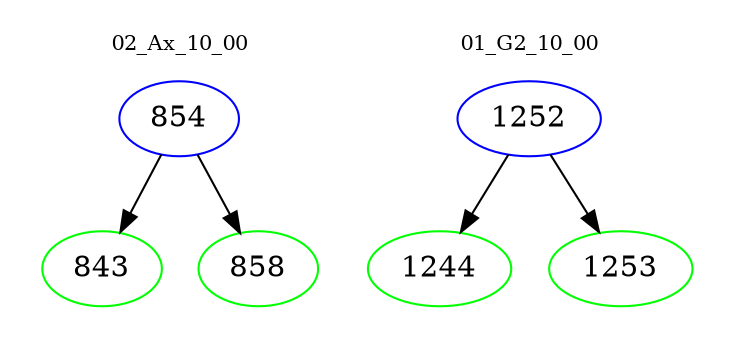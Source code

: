 digraph{
subgraph cluster_0 {
color = white
label = "02_Ax_10_00";
fontsize=10;
T0_854 [label="854", color="blue"]
T0_854 -> T0_843 [color="black"]
T0_843 [label="843", color="green"]
T0_854 -> T0_858 [color="black"]
T0_858 [label="858", color="green"]
}
subgraph cluster_1 {
color = white
label = "01_G2_10_00";
fontsize=10;
T1_1252 [label="1252", color="blue"]
T1_1252 -> T1_1244 [color="black"]
T1_1244 [label="1244", color="green"]
T1_1252 -> T1_1253 [color="black"]
T1_1253 [label="1253", color="green"]
}
}
